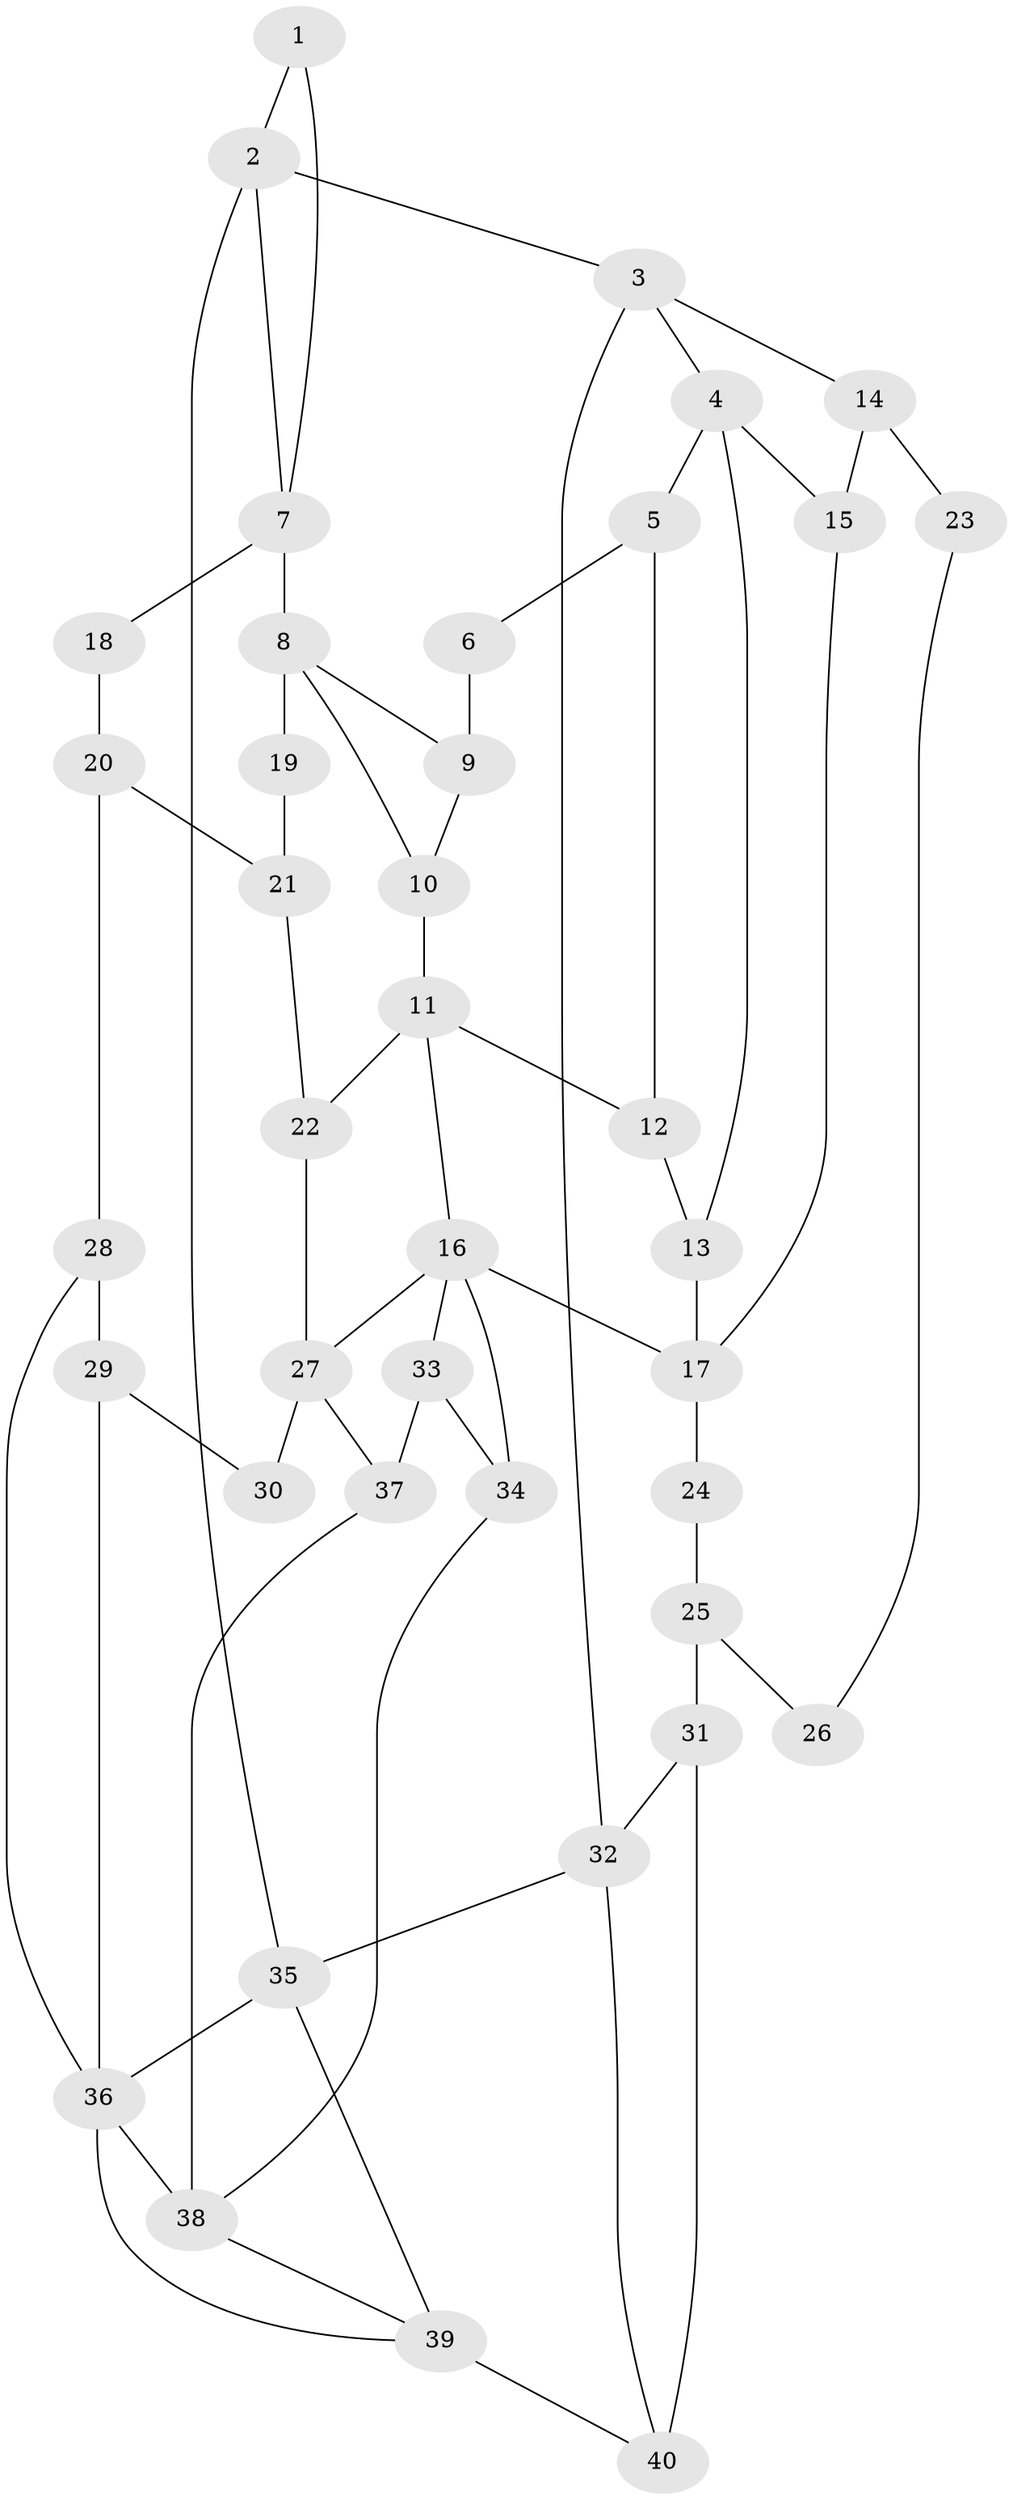 // original degree distribution, {3: 0.0375, 6: 0.2125, 5: 0.5375, 4: 0.2125}
// Generated by graph-tools (version 1.1) at 2025/38/03/09/25 02:38:28]
// undirected, 40 vertices, 64 edges
graph export_dot {
graph [start="1"]
  node [color=gray90,style=filled];
  1;
  2;
  3;
  4;
  5;
  6;
  7;
  8;
  9;
  10;
  11;
  12;
  13;
  14;
  15;
  16;
  17;
  18;
  19;
  20;
  21;
  22;
  23;
  24;
  25;
  26;
  27;
  28;
  29;
  30;
  31;
  32;
  33;
  34;
  35;
  36;
  37;
  38;
  39;
  40;
  1 -- 2 [weight=1.0];
  1 -- 7 [weight=1.0];
  2 -- 3 [weight=1.0];
  2 -- 7 [weight=1.0];
  2 -- 35 [weight=1.0];
  3 -- 4 [weight=1.0];
  3 -- 14 [weight=1.0];
  3 -- 32 [weight=1.0];
  4 -- 5 [weight=1.0];
  4 -- 13 [weight=1.0];
  4 -- 15 [weight=1.0];
  5 -- 6 [weight=1.0];
  5 -- 12 [weight=1.0];
  6 -- 9 [weight=1.0];
  7 -- 8 [weight=2.0];
  7 -- 18 [weight=2.0];
  8 -- 9 [weight=1.0];
  8 -- 10 [weight=1.0];
  8 -- 19 [weight=2.0];
  9 -- 10 [weight=1.0];
  10 -- 11 [weight=2.0];
  11 -- 12 [weight=1.0];
  11 -- 16 [weight=1.0];
  11 -- 22 [weight=2.0];
  12 -- 13 [weight=1.0];
  13 -- 17 [weight=1.0];
  14 -- 15 [weight=1.0];
  14 -- 23 [weight=2.0];
  15 -- 17 [weight=1.0];
  16 -- 17 [weight=2.0];
  16 -- 27 [weight=1.0];
  16 -- 33 [weight=1.0];
  16 -- 34 [weight=1.0];
  17 -- 24 [weight=2.0];
  18 -- 20 [weight=1.0];
  19 -- 21 [weight=1.0];
  20 -- 21 [weight=1.0];
  20 -- 28 [weight=1.0];
  21 -- 22 [weight=1.0];
  22 -- 27 [weight=2.0];
  23 -- 26 [weight=1.0];
  24 -- 25 [weight=2.0];
  25 -- 26 [weight=2.0];
  25 -- 31 [weight=2.0];
  27 -- 30 [weight=2.0];
  27 -- 37 [weight=1.0];
  28 -- 29 [weight=1.0];
  28 -- 36 [weight=1.0];
  29 -- 30 [weight=1.0];
  29 -- 36 [weight=1.0];
  31 -- 32 [weight=1.0];
  31 -- 40 [weight=3.0];
  32 -- 35 [weight=1.0];
  32 -- 40 [weight=1.0];
  33 -- 34 [weight=1.0];
  33 -- 37 [weight=1.0];
  34 -- 38 [weight=1.0];
  35 -- 36 [weight=1.0];
  35 -- 39 [weight=1.0];
  36 -- 38 [weight=2.0];
  36 -- 39 [weight=1.0];
  37 -- 38 [weight=1.0];
  38 -- 39 [weight=1.0];
  39 -- 40 [weight=2.0];
}
